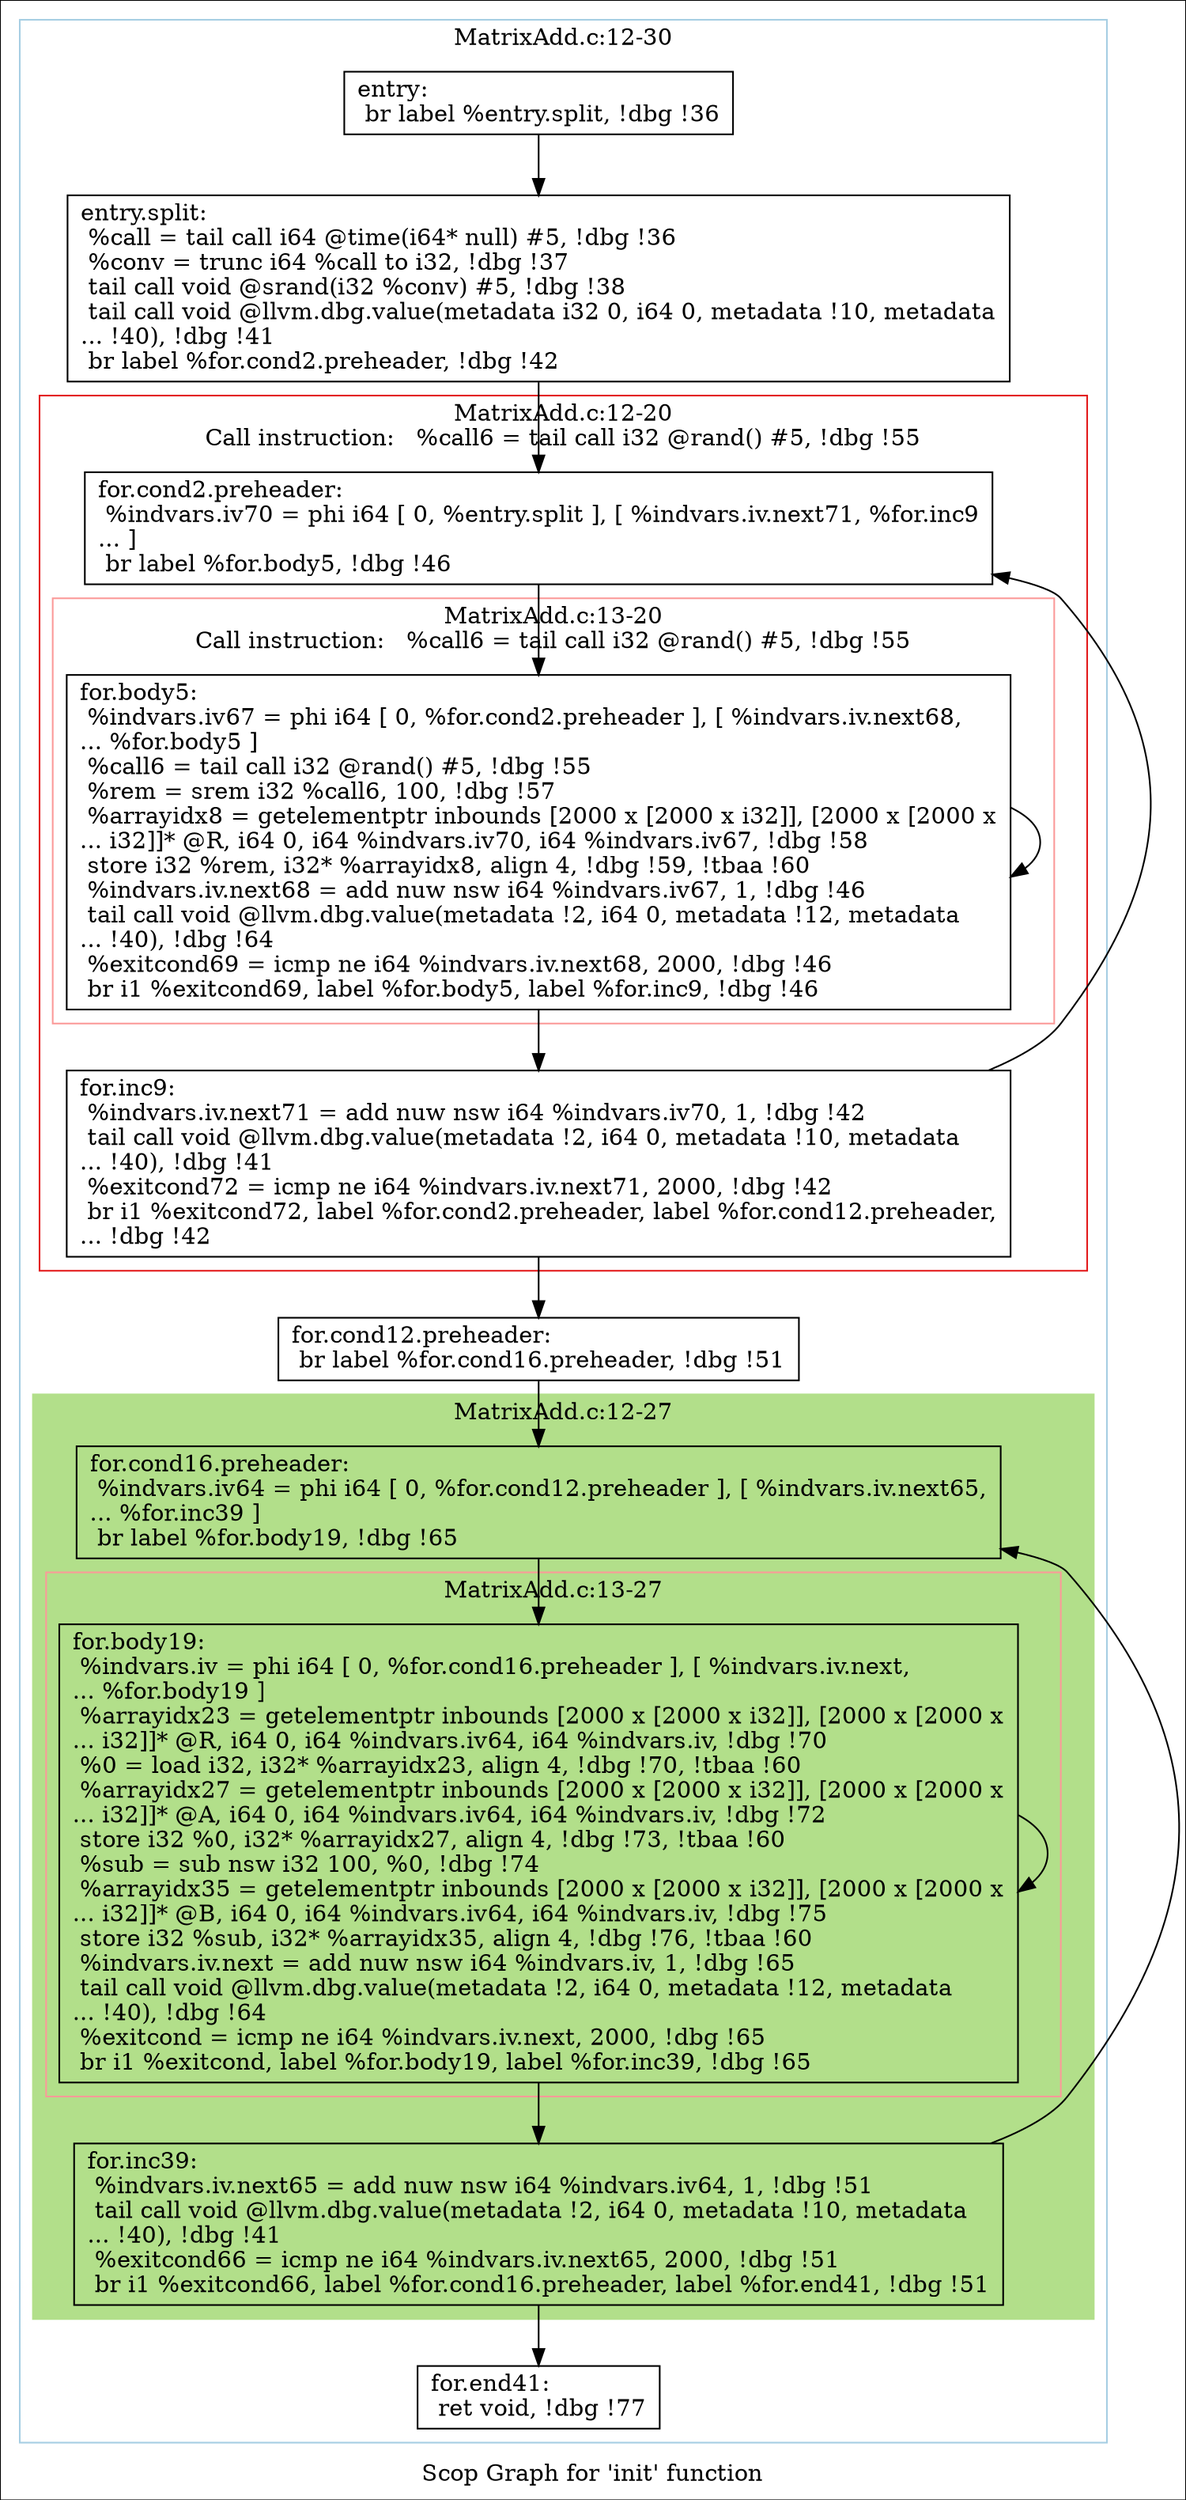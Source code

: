 digraph "Scop Graph for 'init' function" {
	label="Scop Graph for 'init' function";

	Node0xa71d700 [shape=record,label="{entry:\l  br label %entry.split, !dbg !36\l}"];
	Node0xa71d700 -> Node0xa721f30;
	Node0xa721f30 [shape=record,label="{entry.split:                                      \l  %call = tail call i64 @time(i64* null) #5, !dbg !36\l  %conv = trunc i64 %call to i32, !dbg !37\l  tail call void @srand(i32 %conv) #5, !dbg !38\l  tail call void @llvm.dbg.value(metadata i32 0, i64 0, metadata !10, metadata\l... !40), !dbg !41\l  br label %for.cond2.preheader, !dbg !42\l}"];
	Node0xa721f30 -> Node0xa720460;
	Node0xa720460 [shape=record,label="{for.cond2.preheader:                              \l  %indvars.iv70 = phi i64 [ 0, %entry.split ], [ %indvars.iv.next71, %for.inc9\l... ]\l  br label %for.body5, !dbg !46\l}"];
	Node0xa720460 -> Node0xa721ee0;
	Node0xa721ee0 [shape=record,label="{for.body5:                                        \l  %indvars.iv67 = phi i64 [ 0, %for.cond2.preheader ], [ %indvars.iv.next68,\l... %for.body5 ]\l  %call6 = tail call i32 @rand() #5, !dbg !55\l  %rem = srem i32 %call6, 100, !dbg !57\l  %arrayidx8 = getelementptr inbounds [2000 x [2000 x i32]], [2000 x [2000 x\l... i32]]* @R, i64 0, i64 %indvars.iv70, i64 %indvars.iv67, !dbg !58\l  store i32 %rem, i32* %arrayidx8, align 4, !dbg !59, !tbaa !60\l  %indvars.iv.next68 = add nuw nsw i64 %indvars.iv67, 1, !dbg !46\l  tail call void @llvm.dbg.value(metadata !2, i64 0, metadata !12, metadata\l... !40), !dbg !64\l  %exitcond69 = icmp ne i64 %indvars.iv.next68, 2000, !dbg !46\l  br i1 %exitcond69, label %for.body5, label %for.inc9, !dbg !46\l}"];
	Node0xa721ee0 -> Node0xa721ee0[constraint=false];
	Node0xa721ee0 -> Node0xa7e7c40;
	Node0xa7e7c40 [shape=record,label="{for.inc9:                                         \l  %indvars.iv.next71 = add nuw nsw i64 %indvars.iv70, 1, !dbg !42\l  tail call void @llvm.dbg.value(metadata !2, i64 0, metadata !10, metadata\l... !40), !dbg !41\l  %exitcond72 = icmp ne i64 %indvars.iv.next71, 2000, !dbg !42\l  br i1 %exitcond72, label %for.cond2.preheader, label %for.cond12.preheader,\l... !dbg !42\l}"];
	Node0xa7e7c40 -> Node0xa720460[constraint=false];
	Node0xa7e7c40 -> Node0xa716510;
	Node0xa716510 [shape=record,label="{for.cond12.preheader:                             \l  br label %for.cond16.preheader, !dbg !51\l}"];
	Node0xa716510 -> Node0xa721f00;
	Node0xa721f00 [shape=record,label="{for.cond16.preheader:                             \l  %indvars.iv64 = phi i64 [ 0, %for.cond12.preheader ], [ %indvars.iv.next65,\l... %for.inc39 ]\l  br label %for.body19, !dbg !65\l}"];
	Node0xa721f00 -> Node0xa720550;
	Node0xa720550 [shape=record,label="{for.body19:                                       \l  %indvars.iv = phi i64 [ 0, %for.cond16.preheader ], [ %indvars.iv.next,\l... %for.body19 ]\l  %arrayidx23 = getelementptr inbounds [2000 x [2000 x i32]], [2000 x [2000 x\l... i32]]* @R, i64 0, i64 %indvars.iv64, i64 %indvars.iv, !dbg !70\l  %0 = load i32, i32* %arrayidx23, align 4, !dbg !70, !tbaa !60\l  %arrayidx27 = getelementptr inbounds [2000 x [2000 x i32]], [2000 x [2000 x\l... i32]]* @A, i64 0, i64 %indvars.iv64, i64 %indvars.iv, !dbg !72\l  store i32 %0, i32* %arrayidx27, align 4, !dbg !73, !tbaa !60\l  %sub = sub nsw i32 100, %0, !dbg !74\l  %arrayidx35 = getelementptr inbounds [2000 x [2000 x i32]], [2000 x [2000 x\l... i32]]* @B, i64 0, i64 %indvars.iv64, i64 %indvars.iv, !dbg !75\l  store i32 %sub, i32* %arrayidx35, align 4, !dbg !76, !tbaa !60\l  %indvars.iv.next = add nuw nsw i64 %indvars.iv, 1, !dbg !65\l  tail call void @llvm.dbg.value(metadata !2, i64 0, metadata !12, metadata\l... !40), !dbg !64\l  %exitcond = icmp ne i64 %indvars.iv.next, 2000, !dbg !65\l  br i1 %exitcond, label %for.body19, label %for.inc39, !dbg !65\l}"];
	Node0xa720550 -> Node0xa720550[constraint=false];
	Node0xa720550 -> Node0xa720570;
	Node0xa720570 [shape=record,label="{for.inc39:                                        \l  %indvars.iv.next65 = add nuw nsw i64 %indvars.iv64, 1, !dbg !51\l  tail call void @llvm.dbg.value(metadata !2, i64 0, metadata !10, metadata\l... !40), !dbg !41\l  %exitcond66 = icmp ne i64 %indvars.iv.next65, 2000, !dbg !51\l  br i1 %exitcond66, label %for.cond16.preheader, label %for.end41, !dbg !51\l}"];
	Node0xa720570 -> Node0xa721f00[constraint=false];
	Node0xa720570 -> Node0xa7163c0;
	Node0xa7163c0 [shape=record,label="{for.end41:                                        \l  ret void, !dbg !77\l}"];
	colorscheme = "paired12"
        subgraph cluster_0xa72a2f0 {
          label = "MatrixAdd.c:12-30
";
          style = solid;
          color = 1
          subgraph cluster_0xa7c4eb0 {
            label = "MatrixAdd.c:12-20
Call instruction:   %call6 = tail call i32 @rand() #5, !dbg !55";
            style = solid;
            color = 6
            subgraph cluster_0xa7262f0 {
              label = "MatrixAdd.c:13-20
Call instruction:   %call6 = tail call i32 @rand() #5, !dbg !55";
              style = solid;
              color = 5
              Node0xa721ee0;
            }
            Node0xa720460;
            Node0xa7e7c40;
          }
          subgraph cluster_0xa7c1290 {
            label = "MatrixAdd.c:12-27
";
            style = filled;
            color = 3            subgraph cluster_0xa724b30 {
              label = "MatrixAdd.c:13-27
";
              style = solid;
              color = 5
              Node0xa720550;
            }
            Node0xa721f00;
            Node0xa720570;
          }
          Node0xa71d700;
          Node0xa721f30;
          Node0xa716510;
          Node0xa7163c0;
        }
}

